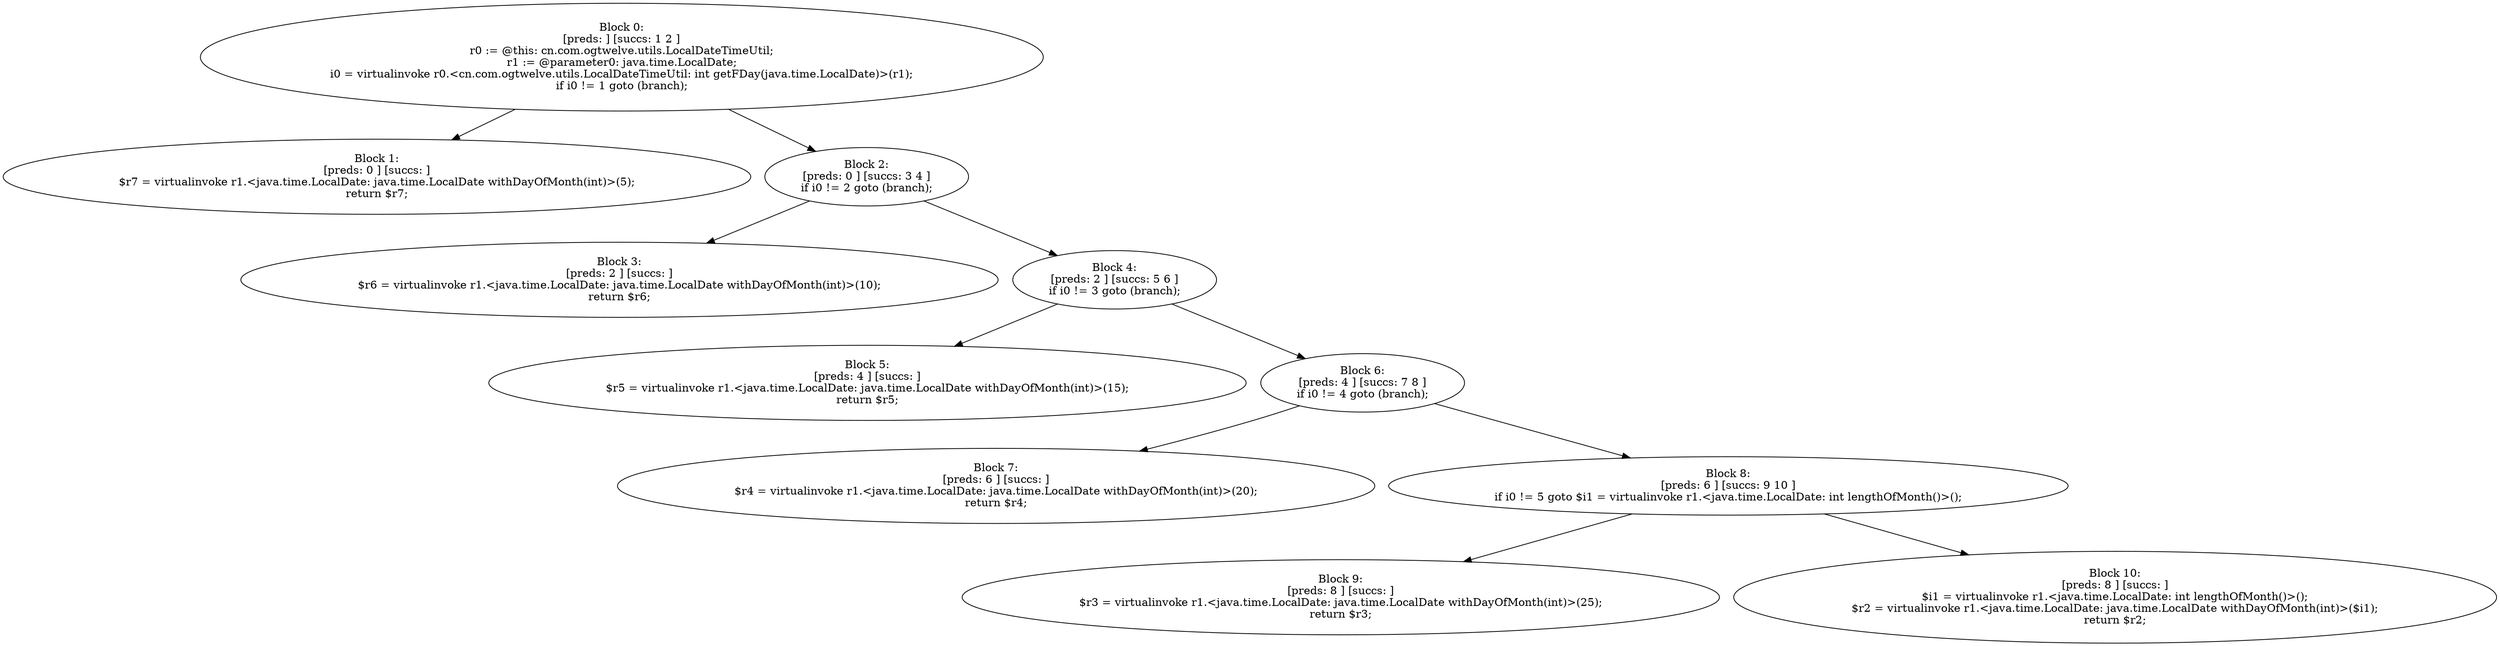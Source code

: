 digraph "unitGraph" {
    "Block 0:
[preds: ] [succs: 1 2 ]
r0 := @this: cn.com.ogtwelve.utils.LocalDateTimeUtil;
r1 := @parameter0: java.time.LocalDate;
i0 = virtualinvoke r0.<cn.com.ogtwelve.utils.LocalDateTimeUtil: int getFDay(java.time.LocalDate)>(r1);
if i0 != 1 goto (branch);
"
    "Block 1:
[preds: 0 ] [succs: ]
$r7 = virtualinvoke r1.<java.time.LocalDate: java.time.LocalDate withDayOfMonth(int)>(5);
return $r7;
"
    "Block 2:
[preds: 0 ] [succs: 3 4 ]
if i0 != 2 goto (branch);
"
    "Block 3:
[preds: 2 ] [succs: ]
$r6 = virtualinvoke r1.<java.time.LocalDate: java.time.LocalDate withDayOfMonth(int)>(10);
return $r6;
"
    "Block 4:
[preds: 2 ] [succs: 5 6 ]
if i0 != 3 goto (branch);
"
    "Block 5:
[preds: 4 ] [succs: ]
$r5 = virtualinvoke r1.<java.time.LocalDate: java.time.LocalDate withDayOfMonth(int)>(15);
return $r5;
"
    "Block 6:
[preds: 4 ] [succs: 7 8 ]
if i0 != 4 goto (branch);
"
    "Block 7:
[preds: 6 ] [succs: ]
$r4 = virtualinvoke r1.<java.time.LocalDate: java.time.LocalDate withDayOfMonth(int)>(20);
return $r4;
"
    "Block 8:
[preds: 6 ] [succs: 9 10 ]
if i0 != 5 goto $i1 = virtualinvoke r1.<java.time.LocalDate: int lengthOfMonth()>();
"
    "Block 9:
[preds: 8 ] [succs: ]
$r3 = virtualinvoke r1.<java.time.LocalDate: java.time.LocalDate withDayOfMonth(int)>(25);
return $r3;
"
    "Block 10:
[preds: 8 ] [succs: ]
$i1 = virtualinvoke r1.<java.time.LocalDate: int lengthOfMonth()>();
$r2 = virtualinvoke r1.<java.time.LocalDate: java.time.LocalDate withDayOfMonth(int)>($i1);
return $r2;
"
    "Block 0:
[preds: ] [succs: 1 2 ]
r0 := @this: cn.com.ogtwelve.utils.LocalDateTimeUtil;
r1 := @parameter0: java.time.LocalDate;
i0 = virtualinvoke r0.<cn.com.ogtwelve.utils.LocalDateTimeUtil: int getFDay(java.time.LocalDate)>(r1);
if i0 != 1 goto (branch);
"->"Block 1:
[preds: 0 ] [succs: ]
$r7 = virtualinvoke r1.<java.time.LocalDate: java.time.LocalDate withDayOfMonth(int)>(5);
return $r7;
";
    "Block 0:
[preds: ] [succs: 1 2 ]
r0 := @this: cn.com.ogtwelve.utils.LocalDateTimeUtil;
r1 := @parameter0: java.time.LocalDate;
i0 = virtualinvoke r0.<cn.com.ogtwelve.utils.LocalDateTimeUtil: int getFDay(java.time.LocalDate)>(r1);
if i0 != 1 goto (branch);
"->"Block 2:
[preds: 0 ] [succs: 3 4 ]
if i0 != 2 goto (branch);
";
    "Block 2:
[preds: 0 ] [succs: 3 4 ]
if i0 != 2 goto (branch);
"->"Block 3:
[preds: 2 ] [succs: ]
$r6 = virtualinvoke r1.<java.time.LocalDate: java.time.LocalDate withDayOfMonth(int)>(10);
return $r6;
";
    "Block 2:
[preds: 0 ] [succs: 3 4 ]
if i0 != 2 goto (branch);
"->"Block 4:
[preds: 2 ] [succs: 5 6 ]
if i0 != 3 goto (branch);
";
    "Block 4:
[preds: 2 ] [succs: 5 6 ]
if i0 != 3 goto (branch);
"->"Block 5:
[preds: 4 ] [succs: ]
$r5 = virtualinvoke r1.<java.time.LocalDate: java.time.LocalDate withDayOfMonth(int)>(15);
return $r5;
";
    "Block 4:
[preds: 2 ] [succs: 5 6 ]
if i0 != 3 goto (branch);
"->"Block 6:
[preds: 4 ] [succs: 7 8 ]
if i0 != 4 goto (branch);
";
    "Block 6:
[preds: 4 ] [succs: 7 8 ]
if i0 != 4 goto (branch);
"->"Block 7:
[preds: 6 ] [succs: ]
$r4 = virtualinvoke r1.<java.time.LocalDate: java.time.LocalDate withDayOfMonth(int)>(20);
return $r4;
";
    "Block 6:
[preds: 4 ] [succs: 7 8 ]
if i0 != 4 goto (branch);
"->"Block 8:
[preds: 6 ] [succs: 9 10 ]
if i0 != 5 goto $i1 = virtualinvoke r1.<java.time.LocalDate: int lengthOfMonth()>();
";
    "Block 8:
[preds: 6 ] [succs: 9 10 ]
if i0 != 5 goto $i1 = virtualinvoke r1.<java.time.LocalDate: int lengthOfMonth()>();
"->"Block 9:
[preds: 8 ] [succs: ]
$r3 = virtualinvoke r1.<java.time.LocalDate: java.time.LocalDate withDayOfMonth(int)>(25);
return $r3;
";
    "Block 8:
[preds: 6 ] [succs: 9 10 ]
if i0 != 5 goto $i1 = virtualinvoke r1.<java.time.LocalDate: int lengthOfMonth()>();
"->"Block 10:
[preds: 8 ] [succs: ]
$i1 = virtualinvoke r1.<java.time.LocalDate: int lengthOfMonth()>();
$r2 = virtualinvoke r1.<java.time.LocalDate: java.time.LocalDate withDayOfMonth(int)>($i1);
return $r2;
";
}

